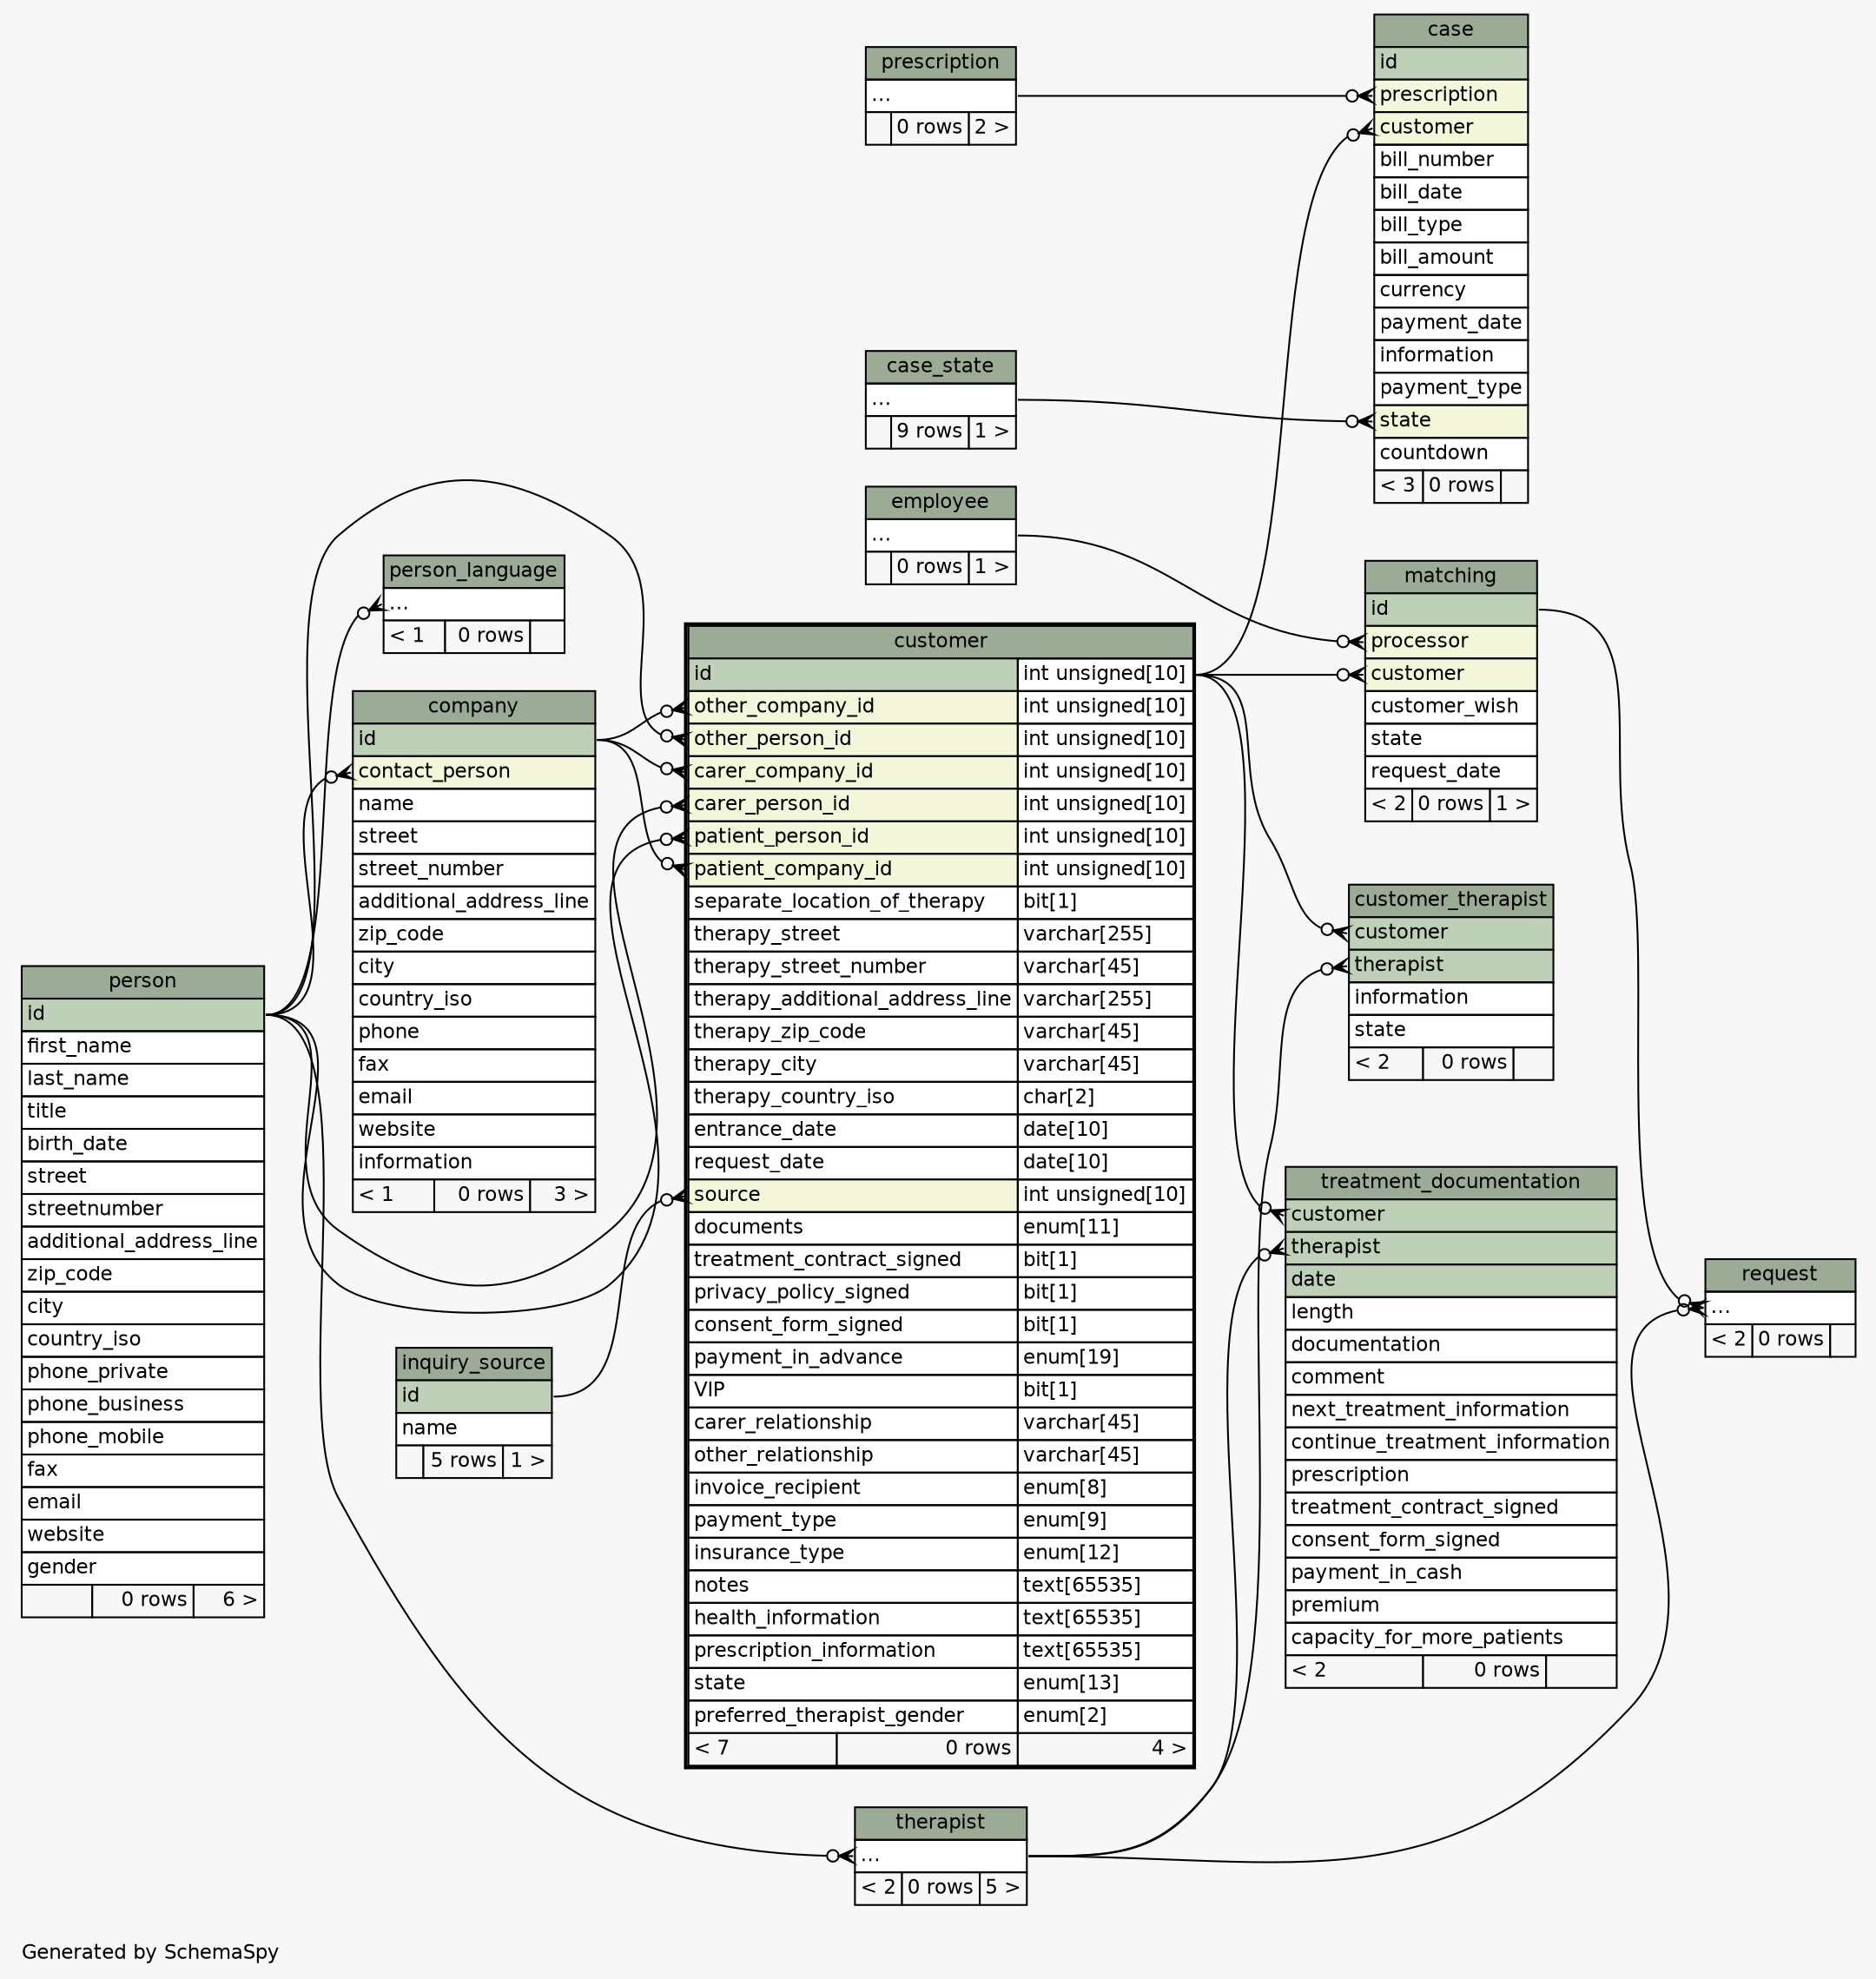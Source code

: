 // dot 2.40.1 on Linux 5.0.0-37-generic
// SchemaSpy rev 590
digraph "twoDegreesRelationshipsDiagram" {
  graph [
    rankdir="RL"
    bgcolor="#f7f7f7"
    label="\nGenerated by SchemaSpy"
    labeljust="l"
    nodesep="0.18"
    ranksep="0.46"
    fontname="Helvetica"
    fontsize="11"
  ];
  node [
    fontname="Helvetica"
    fontsize="11"
    shape="plaintext"
  ];
  edge [
    arrowsize="0.8"
  ];
  "case":"customer":w -> "customer":"id.type":e [arrowhead=none dir=back arrowtail=crowodot];
  "case":"prescription":w -> "prescription":"elipses":e [arrowhead=none dir=back arrowtail=crowodot];
  "case":"state":w -> "case_state":"elipses":e [arrowhead=none dir=back arrowtail=crowodot];
  "company":"contact_person":w -> "person":"id":e [arrowhead=none dir=back arrowtail=crowodot];
  "customer":"carer_company_id":w -> "company":"id":e [arrowhead=none dir=back arrowtail=crowodot];
  "customer":"carer_person_id":w -> "person":"id":e [arrowhead=none dir=back arrowtail=crowodot];
  "customer":"other_company_id":w -> "company":"id":e [arrowhead=none dir=back arrowtail=crowodot];
  "customer":"other_person_id":w -> "person":"id":e [arrowhead=none dir=back arrowtail=crowodot];
  "customer":"patient_company_id":w -> "company":"id":e [arrowhead=none dir=back arrowtail=crowodot];
  "customer":"patient_person_id":w -> "person":"id":e [arrowhead=none dir=back arrowtail=crowodot];
  "customer":"source":w -> "inquiry_source":"id":e [arrowhead=none dir=back arrowtail=crowodot];
  "customer_therapist":"customer":w -> "customer":"id.type":e [arrowhead=none dir=back arrowtail=crowodot];
  "customer_therapist":"therapist":w -> "therapist":"elipses":e [arrowhead=none dir=back arrowtail=crowodot];
  "matching":"customer":w -> "customer":"id.type":e [arrowhead=none dir=back arrowtail=crowodot];
  "matching":"processor":w -> "employee":"elipses":e [arrowhead=none dir=back arrowtail=crowodot];
  "person_language":"elipses":w -> "person":"id":e [arrowhead=none dir=back arrowtail=crowodot];
  "request":"elipses":w -> "matching":"id":e [arrowhead=none dir=back arrowtail=crowodot];
  "request":"elipses":w -> "therapist":"elipses":e [arrowhead=none dir=back arrowtail=crowodot];
  "therapist":"elipses":w -> "person":"id":e [arrowhead=none dir=back arrowtail=crowodot];
  "treatment_documentation":"customer":w -> "customer":"id.type":e [arrowhead=none dir=back arrowtail=crowodot];
  "treatment_documentation":"therapist":w -> "therapist":"elipses":e [arrowhead=none dir=back arrowtail=crowodot];
  "case" [
    label=<
    <TABLE BORDER="0" CELLBORDER="1" CELLSPACING="0" BGCOLOR="#ffffff">
      <TR><TD COLSPAN="3" BGCOLOR="#9bab96" ALIGN="CENTER">case</TD></TR>
      <TR><TD PORT="id" COLSPAN="3" BGCOLOR="#bed1b8" ALIGN="LEFT">id</TD></TR>
      <TR><TD PORT="prescription" COLSPAN="3" BGCOLOR="#f4f7da" ALIGN="LEFT">prescription</TD></TR>
      <TR><TD PORT="customer" COLSPAN="3" BGCOLOR="#f4f7da" ALIGN="LEFT">customer</TD></TR>
      <TR><TD PORT="bill_number" COLSPAN="3" ALIGN="LEFT">bill_number</TD></TR>
      <TR><TD PORT="bill_date" COLSPAN="3" ALIGN="LEFT">bill_date</TD></TR>
      <TR><TD PORT="bill_type" COLSPAN="3" ALIGN="LEFT">bill_type</TD></TR>
      <TR><TD PORT="bill_amount" COLSPAN="3" ALIGN="LEFT">bill_amount</TD></TR>
      <TR><TD PORT="currency" COLSPAN="3" ALIGN="LEFT">currency</TD></TR>
      <TR><TD PORT="payment_date" COLSPAN="3" ALIGN="LEFT">payment_date</TD></TR>
      <TR><TD PORT="information" COLSPAN="3" ALIGN="LEFT">information</TD></TR>
      <TR><TD PORT="payment_type" COLSPAN="3" ALIGN="LEFT">payment_type</TD></TR>
      <TR><TD PORT="state" COLSPAN="3" BGCOLOR="#f4f7da" ALIGN="LEFT">state</TD></TR>
      <TR><TD PORT="countdown" COLSPAN="3" ALIGN="LEFT">countdown</TD></TR>
      <TR><TD ALIGN="LEFT" BGCOLOR="#f7f7f7">&lt; 3</TD><TD ALIGN="RIGHT" BGCOLOR="#f7f7f7">0 rows</TD><TD ALIGN="RIGHT" BGCOLOR="#f7f7f7">  </TD></TR>
    </TABLE>>
    URL="case.html"
    tooltip="case"
  ];
  "case_state" [
    label=<
    <TABLE BORDER="0" CELLBORDER="1" CELLSPACING="0" BGCOLOR="#ffffff">
      <TR><TD COLSPAN="3" BGCOLOR="#9bab96" ALIGN="CENTER">case_state</TD></TR>
      <TR><TD PORT="elipses" COLSPAN="3" ALIGN="LEFT">...</TD></TR>
      <TR><TD ALIGN="LEFT" BGCOLOR="#f7f7f7">  </TD><TD ALIGN="RIGHT" BGCOLOR="#f7f7f7">9 rows</TD><TD ALIGN="RIGHT" BGCOLOR="#f7f7f7">1 &gt;</TD></TR>
    </TABLE>>
    URL="case_state.html"
    tooltip="case_state"
  ];
  "company" [
    label=<
    <TABLE BORDER="0" CELLBORDER="1" CELLSPACING="0" BGCOLOR="#ffffff">
      <TR><TD COLSPAN="3" BGCOLOR="#9bab96" ALIGN="CENTER">company</TD></TR>
      <TR><TD PORT="id" COLSPAN="3" BGCOLOR="#bed1b8" ALIGN="LEFT">id</TD></TR>
      <TR><TD PORT="contact_person" COLSPAN="3" BGCOLOR="#f4f7da" ALIGN="LEFT">contact_person</TD></TR>
      <TR><TD PORT="name" COLSPAN="3" ALIGN="LEFT">name</TD></TR>
      <TR><TD PORT="street" COLSPAN="3" ALIGN="LEFT">street</TD></TR>
      <TR><TD PORT="street_number" COLSPAN="3" ALIGN="LEFT">street_number</TD></TR>
      <TR><TD PORT="additional_address_line" COLSPAN="3" ALIGN="LEFT">additional_address_line</TD></TR>
      <TR><TD PORT="zip_code" COLSPAN="3" ALIGN="LEFT">zip_code</TD></TR>
      <TR><TD PORT="city" COLSPAN="3" ALIGN="LEFT">city</TD></TR>
      <TR><TD PORT="country_iso" COLSPAN="3" ALIGN="LEFT">country_iso</TD></TR>
      <TR><TD PORT="phone" COLSPAN="3" ALIGN="LEFT">phone</TD></TR>
      <TR><TD PORT="fax" COLSPAN="3" ALIGN="LEFT">fax</TD></TR>
      <TR><TD PORT="email" COLSPAN="3" ALIGN="LEFT">email</TD></TR>
      <TR><TD PORT="website" COLSPAN="3" ALIGN="LEFT">website</TD></TR>
      <TR><TD PORT="information" COLSPAN="3" ALIGN="LEFT">information</TD></TR>
      <TR><TD ALIGN="LEFT" BGCOLOR="#f7f7f7">&lt; 1</TD><TD ALIGN="RIGHT" BGCOLOR="#f7f7f7">0 rows</TD><TD ALIGN="RIGHT" BGCOLOR="#f7f7f7">3 &gt;</TD></TR>
    </TABLE>>
    URL="company.html"
    tooltip="company"
  ];
  "customer" [
    label=<
    <TABLE BORDER="2" CELLBORDER="1" CELLSPACING="0" BGCOLOR="#ffffff">
      <TR><TD COLSPAN="3" BGCOLOR="#9bab96" ALIGN="CENTER">customer</TD></TR>
      <TR><TD PORT="id" COLSPAN="2" BGCOLOR="#bed1b8" ALIGN="LEFT">id</TD><TD PORT="id.type" ALIGN="LEFT">int unsigned[10]</TD></TR>
      <TR><TD PORT="other_company_id" COLSPAN="2" BGCOLOR="#f4f7da" ALIGN="LEFT">other_company_id</TD><TD PORT="other_company_id.type" ALIGN="LEFT">int unsigned[10]</TD></TR>
      <TR><TD PORT="other_person_id" COLSPAN="2" BGCOLOR="#f4f7da" ALIGN="LEFT">other_person_id</TD><TD PORT="other_person_id.type" ALIGN="LEFT">int unsigned[10]</TD></TR>
      <TR><TD PORT="carer_company_id" COLSPAN="2" BGCOLOR="#f4f7da" ALIGN="LEFT">carer_company_id</TD><TD PORT="carer_company_id.type" ALIGN="LEFT">int unsigned[10]</TD></TR>
      <TR><TD PORT="carer_person_id" COLSPAN="2" BGCOLOR="#f4f7da" ALIGN="LEFT">carer_person_id</TD><TD PORT="carer_person_id.type" ALIGN="LEFT">int unsigned[10]</TD></TR>
      <TR><TD PORT="patient_person_id" COLSPAN="2" BGCOLOR="#f4f7da" ALIGN="LEFT">patient_person_id</TD><TD PORT="patient_person_id.type" ALIGN="LEFT">int unsigned[10]</TD></TR>
      <TR><TD PORT="patient_company_id" COLSPAN="2" BGCOLOR="#f4f7da" ALIGN="LEFT">patient_company_id</TD><TD PORT="patient_company_id.type" ALIGN="LEFT">int unsigned[10]</TD></TR>
      <TR><TD PORT="separate_location_of_therapy" COLSPAN="2" ALIGN="LEFT">separate_location_of_therapy</TD><TD PORT="separate_location_of_therapy.type" ALIGN="LEFT">bit[1]</TD></TR>
      <TR><TD PORT="therapy_street" COLSPAN="2" ALIGN="LEFT">therapy_street</TD><TD PORT="therapy_street.type" ALIGN="LEFT">varchar[255]</TD></TR>
      <TR><TD PORT="therapy_street_number" COLSPAN="2" ALIGN="LEFT">therapy_street_number</TD><TD PORT="therapy_street_number.type" ALIGN="LEFT">varchar[45]</TD></TR>
      <TR><TD PORT="therapy_additional_address_line" COLSPAN="2" ALIGN="LEFT">therapy_additional_address_line</TD><TD PORT="therapy_additional_address_line.type" ALIGN="LEFT">varchar[255]</TD></TR>
      <TR><TD PORT="therapy_zip_code" COLSPAN="2" ALIGN="LEFT">therapy_zip_code</TD><TD PORT="therapy_zip_code.type" ALIGN="LEFT">varchar[45]</TD></TR>
      <TR><TD PORT="therapy_city" COLSPAN="2" ALIGN="LEFT">therapy_city</TD><TD PORT="therapy_city.type" ALIGN="LEFT">varchar[45]</TD></TR>
      <TR><TD PORT="therapy_country_iso" COLSPAN="2" ALIGN="LEFT">therapy_country_iso</TD><TD PORT="therapy_country_iso.type" ALIGN="LEFT">char[2]</TD></TR>
      <TR><TD PORT="entrance_date" COLSPAN="2" ALIGN="LEFT">entrance_date</TD><TD PORT="entrance_date.type" ALIGN="LEFT">date[10]</TD></TR>
      <TR><TD PORT="request_date" COLSPAN="2" ALIGN="LEFT">request_date</TD><TD PORT="request_date.type" ALIGN="LEFT">date[10]</TD></TR>
      <TR><TD PORT="source" COLSPAN="2" BGCOLOR="#f4f7da" ALIGN="LEFT">source</TD><TD PORT="source.type" ALIGN="LEFT">int unsigned[10]</TD></TR>
      <TR><TD PORT="documents" COLSPAN="2" ALIGN="LEFT">documents</TD><TD PORT="documents.type" ALIGN="LEFT">enum[11]</TD></TR>
      <TR><TD PORT="treatment_contract_signed" COLSPAN="2" ALIGN="LEFT">treatment_contract_signed</TD><TD PORT="treatment_contract_signed.type" ALIGN="LEFT">bit[1]</TD></TR>
      <TR><TD PORT="privacy_policy_signed" COLSPAN="2" ALIGN="LEFT">privacy_policy_signed</TD><TD PORT="privacy_policy_signed.type" ALIGN="LEFT">bit[1]</TD></TR>
      <TR><TD PORT="consent_form_signed" COLSPAN="2" ALIGN="LEFT">consent_form_signed</TD><TD PORT="consent_form_signed.type" ALIGN="LEFT">bit[1]</TD></TR>
      <TR><TD PORT="payment_in_advance" COLSPAN="2" ALIGN="LEFT">payment_in_advance</TD><TD PORT="payment_in_advance.type" ALIGN="LEFT">enum[19]</TD></TR>
      <TR><TD PORT="VIP" COLSPAN="2" ALIGN="LEFT">VIP</TD><TD PORT="VIP.type" ALIGN="LEFT">bit[1]</TD></TR>
      <TR><TD PORT="carer_relationship" COLSPAN="2" ALIGN="LEFT">carer_relationship</TD><TD PORT="carer_relationship.type" ALIGN="LEFT">varchar[45]</TD></TR>
      <TR><TD PORT="other_relationship" COLSPAN="2" ALIGN="LEFT">other_relationship</TD><TD PORT="other_relationship.type" ALIGN="LEFT">varchar[45]</TD></TR>
      <TR><TD PORT="invoice_recipient" COLSPAN="2" ALIGN="LEFT">invoice_recipient</TD><TD PORT="invoice_recipient.type" ALIGN="LEFT">enum[8]</TD></TR>
      <TR><TD PORT="payment_type" COLSPAN="2" ALIGN="LEFT">payment_type</TD><TD PORT="payment_type.type" ALIGN="LEFT">enum[9]</TD></TR>
      <TR><TD PORT="insurance_type" COLSPAN="2" ALIGN="LEFT">insurance_type</TD><TD PORT="insurance_type.type" ALIGN="LEFT">enum[12]</TD></TR>
      <TR><TD PORT="notes" COLSPAN="2" ALIGN="LEFT">notes</TD><TD PORT="notes.type" ALIGN="LEFT">text[65535]</TD></TR>
      <TR><TD PORT="health_information" COLSPAN="2" ALIGN="LEFT">health_information</TD><TD PORT="health_information.type" ALIGN="LEFT">text[65535]</TD></TR>
      <TR><TD PORT="prescription_information" COLSPAN="2" ALIGN="LEFT">prescription_information</TD><TD PORT="prescription_information.type" ALIGN="LEFT">text[65535]</TD></TR>
      <TR><TD PORT="state" COLSPAN="2" ALIGN="LEFT">state</TD><TD PORT="state.type" ALIGN="LEFT">enum[13]</TD></TR>
      <TR><TD PORT="preferred_therapist_gender" COLSPAN="2" ALIGN="LEFT">preferred_therapist_gender</TD><TD PORT="preferred_therapist_gender.type" ALIGN="LEFT">enum[2]</TD></TR>
      <TR><TD ALIGN="LEFT" BGCOLOR="#f7f7f7">&lt; 7</TD><TD ALIGN="RIGHT" BGCOLOR="#f7f7f7">0 rows</TD><TD ALIGN="RIGHT" BGCOLOR="#f7f7f7">4 &gt;</TD></TR>
    </TABLE>>
    URL="customer.html"
    tooltip="customer"
  ];
  "customer_therapist" [
    label=<
    <TABLE BORDER="0" CELLBORDER="1" CELLSPACING="0" BGCOLOR="#ffffff">
      <TR><TD COLSPAN="3" BGCOLOR="#9bab96" ALIGN="CENTER">customer_therapist</TD></TR>
      <TR><TD PORT="customer" COLSPAN="3" BGCOLOR="#bed1b8" ALIGN="LEFT">customer</TD></TR>
      <TR><TD PORT="therapist" COLSPAN="3" BGCOLOR="#bed1b8" ALIGN="LEFT">therapist</TD></TR>
      <TR><TD PORT="information" COLSPAN="3" ALIGN="LEFT">information</TD></TR>
      <TR><TD PORT="state" COLSPAN="3" ALIGN="LEFT">state</TD></TR>
      <TR><TD ALIGN="LEFT" BGCOLOR="#f7f7f7">&lt; 2</TD><TD ALIGN="RIGHT" BGCOLOR="#f7f7f7">0 rows</TD><TD ALIGN="RIGHT" BGCOLOR="#f7f7f7">  </TD></TR>
    </TABLE>>
    URL="customer_therapist.html"
    tooltip="customer_therapist"
  ];
  "employee" [
    label=<
    <TABLE BORDER="0" CELLBORDER="1" CELLSPACING="0" BGCOLOR="#ffffff">
      <TR><TD COLSPAN="3" BGCOLOR="#9bab96" ALIGN="CENTER">employee</TD></TR>
      <TR><TD PORT="elipses" COLSPAN="3" ALIGN="LEFT">...</TD></TR>
      <TR><TD ALIGN="LEFT" BGCOLOR="#f7f7f7">  </TD><TD ALIGN="RIGHT" BGCOLOR="#f7f7f7">0 rows</TD><TD ALIGN="RIGHT" BGCOLOR="#f7f7f7">1 &gt;</TD></TR>
    </TABLE>>
    URL="employee.html"
    tooltip="employee"
  ];
  "inquiry_source" [
    label=<
    <TABLE BORDER="0" CELLBORDER="1" CELLSPACING="0" BGCOLOR="#ffffff">
      <TR><TD COLSPAN="3" BGCOLOR="#9bab96" ALIGN="CENTER">inquiry_source</TD></TR>
      <TR><TD PORT="id" COLSPAN="3" BGCOLOR="#bed1b8" ALIGN="LEFT">id</TD></TR>
      <TR><TD PORT="name" COLSPAN="3" ALIGN="LEFT">name</TD></TR>
      <TR><TD ALIGN="LEFT" BGCOLOR="#f7f7f7">  </TD><TD ALIGN="RIGHT" BGCOLOR="#f7f7f7">5 rows</TD><TD ALIGN="RIGHT" BGCOLOR="#f7f7f7">1 &gt;</TD></TR>
    </TABLE>>
    URL="inquiry_source.html"
    tooltip="inquiry_source"
  ];
  "matching" [
    label=<
    <TABLE BORDER="0" CELLBORDER="1" CELLSPACING="0" BGCOLOR="#ffffff">
      <TR><TD COLSPAN="3" BGCOLOR="#9bab96" ALIGN="CENTER">matching</TD></TR>
      <TR><TD PORT="id" COLSPAN="3" BGCOLOR="#bed1b8" ALIGN="LEFT">id</TD></TR>
      <TR><TD PORT="processor" COLSPAN="3" BGCOLOR="#f4f7da" ALIGN="LEFT">processor</TD></TR>
      <TR><TD PORT="customer" COLSPAN="3" BGCOLOR="#f4f7da" ALIGN="LEFT">customer</TD></TR>
      <TR><TD PORT="customer_wish" COLSPAN="3" ALIGN="LEFT">customer_wish</TD></TR>
      <TR><TD PORT="state" COLSPAN="3" ALIGN="LEFT">state</TD></TR>
      <TR><TD PORT="request_date" COLSPAN="3" ALIGN="LEFT">request_date</TD></TR>
      <TR><TD ALIGN="LEFT" BGCOLOR="#f7f7f7">&lt; 2</TD><TD ALIGN="RIGHT" BGCOLOR="#f7f7f7">0 rows</TD><TD ALIGN="RIGHT" BGCOLOR="#f7f7f7">1 &gt;</TD></TR>
    </TABLE>>
    URL="matching.html"
    tooltip="matching"
  ];
  "person" [
    label=<
    <TABLE BORDER="0" CELLBORDER="1" CELLSPACING="0" BGCOLOR="#ffffff">
      <TR><TD COLSPAN="3" BGCOLOR="#9bab96" ALIGN="CENTER">person</TD></TR>
      <TR><TD PORT="id" COLSPAN="3" BGCOLOR="#bed1b8" ALIGN="LEFT">id</TD></TR>
      <TR><TD PORT="first_name" COLSPAN="3" ALIGN="LEFT">first_name</TD></TR>
      <TR><TD PORT="last_name" COLSPAN="3" ALIGN="LEFT">last_name</TD></TR>
      <TR><TD PORT="title" COLSPAN="3" ALIGN="LEFT">title</TD></TR>
      <TR><TD PORT="birth_date" COLSPAN="3" ALIGN="LEFT">birth_date</TD></TR>
      <TR><TD PORT="street" COLSPAN="3" ALIGN="LEFT">street</TD></TR>
      <TR><TD PORT="streetnumber" COLSPAN="3" ALIGN="LEFT">streetnumber</TD></TR>
      <TR><TD PORT="additional_address_line" COLSPAN="3" ALIGN="LEFT">additional_address_line</TD></TR>
      <TR><TD PORT="zip_code" COLSPAN="3" ALIGN="LEFT">zip_code</TD></TR>
      <TR><TD PORT="city" COLSPAN="3" ALIGN="LEFT">city</TD></TR>
      <TR><TD PORT="country_iso" COLSPAN="3" ALIGN="LEFT">country_iso</TD></TR>
      <TR><TD PORT="phone_private" COLSPAN="3" ALIGN="LEFT">phone_private</TD></TR>
      <TR><TD PORT="phone_business" COLSPAN="3" ALIGN="LEFT">phone_business</TD></TR>
      <TR><TD PORT="phone_mobile" COLSPAN="3" ALIGN="LEFT">phone_mobile</TD></TR>
      <TR><TD PORT="fax" COLSPAN="3" ALIGN="LEFT">fax</TD></TR>
      <TR><TD PORT="email" COLSPAN="3" ALIGN="LEFT">email</TD></TR>
      <TR><TD PORT="website" COLSPAN="3" ALIGN="LEFT">website</TD></TR>
      <TR><TD PORT="gender" COLSPAN="3" ALIGN="LEFT">gender</TD></TR>
      <TR><TD ALIGN="LEFT" BGCOLOR="#f7f7f7">  </TD><TD ALIGN="RIGHT" BGCOLOR="#f7f7f7">0 rows</TD><TD ALIGN="RIGHT" BGCOLOR="#f7f7f7">6 &gt;</TD></TR>
    </TABLE>>
    URL="person.html"
    tooltip="person"
  ];
  "person_language" [
    label=<
    <TABLE BORDER="0" CELLBORDER="1" CELLSPACING="0" BGCOLOR="#ffffff">
      <TR><TD COLSPAN="3" BGCOLOR="#9bab96" ALIGN="CENTER">person_language</TD></TR>
      <TR><TD PORT="elipses" COLSPAN="3" ALIGN="LEFT">...</TD></TR>
      <TR><TD ALIGN="LEFT" BGCOLOR="#f7f7f7">&lt; 1</TD><TD ALIGN="RIGHT" BGCOLOR="#f7f7f7">0 rows</TD><TD ALIGN="RIGHT" BGCOLOR="#f7f7f7">  </TD></TR>
    </TABLE>>
    URL="person_language.html"
    tooltip="person_language"
  ];
  "prescription" [
    label=<
    <TABLE BORDER="0" CELLBORDER="1" CELLSPACING="0" BGCOLOR="#ffffff">
      <TR><TD COLSPAN="3" BGCOLOR="#9bab96" ALIGN="CENTER">prescription</TD></TR>
      <TR><TD PORT="elipses" COLSPAN="3" ALIGN="LEFT">...</TD></TR>
      <TR><TD ALIGN="LEFT" BGCOLOR="#f7f7f7">  </TD><TD ALIGN="RIGHT" BGCOLOR="#f7f7f7">0 rows</TD><TD ALIGN="RIGHT" BGCOLOR="#f7f7f7">2 &gt;</TD></TR>
    </TABLE>>
    URL="prescription.html"
    tooltip="prescription"
  ];
  "request" [
    label=<
    <TABLE BORDER="0" CELLBORDER="1" CELLSPACING="0" BGCOLOR="#ffffff">
      <TR><TD COLSPAN="3" BGCOLOR="#9bab96" ALIGN="CENTER">request</TD></TR>
      <TR><TD PORT="elipses" COLSPAN="3" ALIGN="LEFT">...</TD></TR>
      <TR><TD ALIGN="LEFT" BGCOLOR="#f7f7f7">&lt; 2</TD><TD ALIGN="RIGHT" BGCOLOR="#f7f7f7">0 rows</TD><TD ALIGN="RIGHT" BGCOLOR="#f7f7f7">  </TD></TR>
    </TABLE>>
    URL="request.html"
    tooltip="request"
  ];
  "therapist" [
    label=<
    <TABLE BORDER="0" CELLBORDER="1" CELLSPACING="0" BGCOLOR="#ffffff">
      <TR><TD COLSPAN="3" BGCOLOR="#9bab96" ALIGN="CENTER">therapist</TD></TR>
      <TR><TD PORT="elipses" COLSPAN="3" ALIGN="LEFT">...</TD></TR>
      <TR><TD ALIGN="LEFT" BGCOLOR="#f7f7f7">&lt; 2</TD><TD ALIGN="RIGHT" BGCOLOR="#f7f7f7">0 rows</TD><TD ALIGN="RIGHT" BGCOLOR="#f7f7f7">5 &gt;</TD></TR>
    </TABLE>>
    URL="therapist.html"
    tooltip="therapist"
  ];
  "treatment_documentation" [
    label=<
    <TABLE BORDER="0" CELLBORDER="1" CELLSPACING="0" BGCOLOR="#ffffff">
      <TR><TD COLSPAN="3" BGCOLOR="#9bab96" ALIGN="CENTER">treatment_documentation</TD></TR>
      <TR><TD PORT="customer" COLSPAN="3" BGCOLOR="#bed1b8" ALIGN="LEFT">customer</TD></TR>
      <TR><TD PORT="therapist" COLSPAN="3" BGCOLOR="#bed1b8" ALIGN="LEFT">therapist</TD></TR>
      <TR><TD PORT="date" COLSPAN="3" BGCOLOR="#bed1b8" ALIGN="LEFT">date</TD></TR>
      <TR><TD PORT="length" COLSPAN="3" ALIGN="LEFT">length</TD></TR>
      <TR><TD PORT="documentation" COLSPAN="3" ALIGN="LEFT">documentation</TD></TR>
      <TR><TD PORT="comment" COLSPAN="3" ALIGN="LEFT">comment</TD></TR>
      <TR><TD PORT="next_treatment_information" COLSPAN="3" ALIGN="LEFT">next_treatment_information</TD></TR>
      <TR><TD PORT="continue_treatment_information" COLSPAN="3" ALIGN="LEFT">continue_treatment_information</TD></TR>
      <TR><TD PORT="prescription" COLSPAN="3" ALIGN="LEFT">prescription</TD></TR>
      <TR><TD PORT="treatment_contract_signed" COLSPAN="3" ALIGN="LEFT">treatment_contract_signed</TD></TR>
      <TR><TD PORT="consent_form_signed" COLSPAN="3" ALIGN="LEFT">consent_form_signed</TD></TR>
      <TR><TD PORT="payment_in_cash" COLSPAN="3" ALIGN="LEFT">payment_in_cash</TD></TR>
      <TR><TD PORT="premium" COLSPAN="3" ALIGN="LEFT">premium</TD></TR>
      <TR><TD PORT="capacity_for_more_patients" COLSPAN="3" ALIGN="LEFT">capacity_for_more_patients</TD></TR>
      <TR><TD ALIGN="LEFT" BGCOLOR="#f7f7f7">&lt; 2</TD><TD ALIGN="RIGHT" BGCOLOR="#f7f7f7">0 rows</TD><TD ALIGN="RIGHT" BGCOLOR="#f7f7f7">  </TD></TR>
    </TABLE>>
    URL="treatment_documentation.html"
    tooltip="treatment_documentation"
  ];
}
